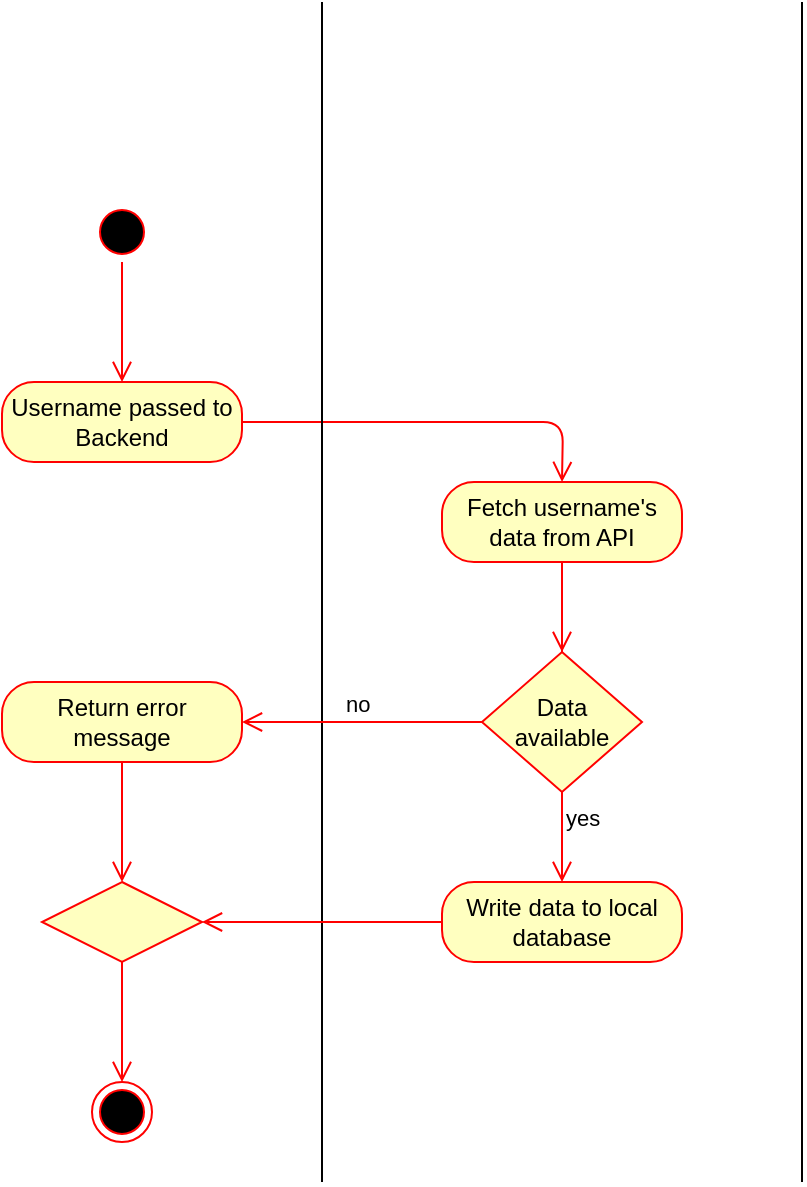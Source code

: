 <mxfile version="13.7.9" type="device"><diagram id="U697HGoNJ_v1LlJivNLm" name="Page-1"><mxGraphModel dx="1422" dy="832" grid="1" gridSize="10" guides="1" tooltips="1" connect="1" arrows="1" fold="1" page="1" pageScale="1" pageWidth="827" pageHeight="1169" math="0" shadow="0"><root><mxCell id="0"/><mxCell id="1" parent="0"/><mxCell id="xxp45JhMLIWh9FdHwZ0p-1" value="" style="ellipse;html=1;shape=startState;fillColor=#000000;strokeColor=#ff0000;" vertex="1" parent="1"><mxGeometry x="125" y="120" width="30" height="30" as="geometry"/></mxCell><mxCell id="xxp45JhMLIWh9FdHwZ0p-2" value="" style="edgeStyle=orthogonalEdgeStyle;html=1;verticalAlign=bottom;endArrow=open;endSize=8;strokeColor=#ff0000;" edge="1" source="xxp45JhMLIWh9FdHwZ0p-1" parent="1"><mxGeometry relative="1" as="geometry"><mxPoint x="140" y="210" as="targetPoint"/></mxGeometry></mxCell><mxCell id="xxp45JhMLIWh9FdHwZ0p-3" value="Username passed to Backend" style="rounded=1;whiteSpace=wrap;html=1;arcSize=40;fontColor=#000000;fillColor=#ffffc0;strokeColor=#ff0000;" vertex="1" parent="1"><mxGeometry x="80" y="210" width="120" height="40" as="geometry"/></mxCell><mxCell id="xxp45JhMLIWh9FdHwZ0p-4" value="" style="edgeStyle=orthogonalEdgeStyle;html=1;verticalAlign=bottom;endArrow=open;endSize=8;strokeColor=#ff0000;" edge="1" source="xxp45JhMLIWh9FdHwZ0p-3" parent="1"><mxGeometry relative="1" as="geometry"><mxPoint x="360" y="260" as="targetPoint"/></mxGeometry></mxCell><mxCell id="xxp45JhMLIWh9FdHwZ0p-6" value="" style="endArrow=none;html=1;" edge="1" parent="1"><mxGeometry width="50" height="50" relative="1" as="geometry"><mxPoint x="240" y="610" as="sourcePoint"/><mxPoint x="240" y="20" as="targetPoint"/></mxGeometry></mxCell><mxCell id="xxp45JhMLIWh9FdHwZ0p-7" value="" style="endArrow=none;html=1;" edge="1" parent="1"><mxGeometry width="50" height="50" relative="1" as="geometry"><mxPoint x="480" y="610" as="sourcePoint"/><mxPoint x="480" y="20" as="targetPoint"/></mxGeometry></mxCell><mxCell id="xxp45JhMLIWh9FdHwZ0p-8" value="Fetch username's&lt;br&gt;data from API" style="rounded=1;whiteSpace=wrap;html=1;arcSize=40;fontColor=#000000;fillColor=#ffffc0;strokeColor=#ff0000;" vertex="1" parent="1"><mxGeometry x="300" y="260" width="120" height="40" as="geometry"/></mxCell><mxCell id="xxp45JhMLIWh9FdHwZ0p-9" value="" style="edgeStyle=orthogonalEdgeStyle;html=1;verticalAlign=bottom;endArrow=open;endSize=8;strokeColor=#ff0000;" edge="1" source="xxp45JhMLIWh9FdHwZ0p-13" parent="1"><mxGeometry relative="1" as="geometry"><mxPoint x="360" y="360" as="targetPoint"/></mxGeometry></mxCell><mxCell id="xxp45JhMLIWh9FdHwZ0p-14" value="no" style="edgeStyle=orthogonalEdgeStyle;html=1;align=left;verticalAlign=bottom;endArrow=open;endSize=8;strokeColor=#ff0000;exitX=0;exitY=0.5;exitDx=0;exitDy=0;entryX=1;entryY=0.5;entryDx=0;entryDy=0;" edge="1" source="xxp45JhMLIWh9FdHwZ0p-13" parent="1" target="xxp45JhMLIWh9FdHwZ0p-17"><mxGeometry x="0.167" relative="1" as="geometry"><mxPoint x="210" y="375" as="targetPoint"/><mxPoint as="offset"/></mxGeometry></mxCell><mxCell id="xxp45JhMLIWh9FdHwZ0p-15" value="yes" style="edgeStyle=orthogonalEdgeStyle;html=1;align=left;verticalAlign=top;endArrow=open;endSize=8;strokeColor=#ff0000;" edge="1" source="xxp45JhMLIWh9FdHwZ0p-13" parent="1"><mxGeometry x="-1" relative="1" as="geometry"><mxPoint x="360" y="460" as="targetPoint"/></mxGeometry></mxCell><mxCell id="xxp45JhMLIWh9FdHwZ0p-13" value="Data&lt;br&gt;available" style="rhombus;whiteSpace=wrap;html=1;fillColor=#ffffc0;strokeColor=#ff0000;" vertex="1" parent="1"><mxGeometry x="320" y="345" width="80" height="70" as="geometry"/></mxCell><mxCell id="xxp45JhMLIWh9FdHwZ0p-16" value="" style="edgeStyle=orthogonalEdgeStyle;html=1;verticalAlign=bottom;endArrow=open;endSize=8;strokeColor=#ff0000;" edge="1" parent="1" source="xxp45JhMLIWh9FdHwZ0p-8" target="xxp45JhMLIWh9FdHwZ0p-13"><mxGeometry relative="1" as="geometry"><mxPoint x="360" y="360" as="targetPoint"/><mxPoint x="360" y="300" as="sourcePoint"/></mxGeometry></mxCell><mxCell id="xxp45JhMLIWh9FdHwZ0p-17" value="Return error &lt;br&gt;message" style="rounded=1;whiteSpace=wrap;html=1;arcSize=40;fontColor=#000000;fillColor=#ffffc0;strokeColor=#ff0000;" vertex="1" parent="1"><mxGeometry x="80" y="360" width="120" height="40" as="geometry"/></mxCell><mxCell id="xxp45JhMLIWh9FdHwZ0p-18" value="" style="edgeStyle=orthogonalEdgeStyle;html=1;verticalAlign=bottom;endArrow=open;endSize=8;strokeColor=#ff0000;" edge="1" source="xxp45JhMLIWh9FdHwZ0p-17" parent="1"><mxGeometry relative="1" as="geometry"><mxPoint x="140" y="460" as="targetPoint"/></mxGeometry></mxCell><mxCell id="xxp45JhMLIWh9FdHwZ0p-19" value="" style="rhombus;whiteSpace=wrap;html=1;fillColor=#ffffc0;strokeColor=#ff0000;" vertex="1" parent="1"><mxGeometry x="100" y="460" width="80" height="40" as="geometry"/></mxCell><mxCell id="xxp45JhMLIWh9FdHwZ0p-22" value="" style="ellipse;html=1;shape=endState;fillColor=#000000;strokeColor=#ff0000;" vertex="1" parent="1"><mxGeometry x="125" y="560" width="30" height="30" as="geometry"/></mxCell><mxCell id="xxp45JhMLIWh9FdHwZ0p-23" value="Write data to local database" style="rounded=1;whiteSpace=wrap;html=1;arcSize=40;fontColor=#000000;fillColor=#ffffc0;strokeColor=#ff0000;" vertex="1" parent="1"><mxGeometry x="300" y="460" width="120" height="40" as="geometry"/></mxCell><mxCell id="xxp45JhMLIWh9FdHwZ0p-24" value="" style="edgeStyle=orthogonalEdgeStyle;html=1;verticalAlign=bottom;endArrow=open;endSize=8;strokeColor=#ff0000;entryX=1;entryY=0.5;entryDx=0;entryDy=0;" edge="1" source="xxp45JhMLIWh9FdHwZ0p-23" parent="1" target="xxp45JhMLIWh9FdHwZ0p-19"><mxGeometry relative="1" as="geometry"><mxPoint x="360" y="560" as="targetPoint"/></mxGeometry></mxCell><mxCell id="xxp45JhMLIWh9FdHwZ0p-26" value="" style="edgeStyle=orthogonalEdgeStyle;html=1;verticalAlign=bottom;endArrow=open;endSize=8;strokeColor=#ff0000;exitX=0.5;exitY=1;exitDx=0;exitDy=0;entryX=0.5;entryY=0;entryDx=0;entryDy=0;" edge="1" parent="1" source="xxp45JhMLIWh9FdHwZ0p-19" target="xxp45JhMLIWh9FdHwZ0p-22"><mxGeometry relative="1" as="geometry"><mxPoint x="190" y="580" as="targetPoint"/><mxPoint x="150" y="410" as="sourcePoint"/></mxGeometry></mxCell></root></mxGraphModel></diagram></mxfile>